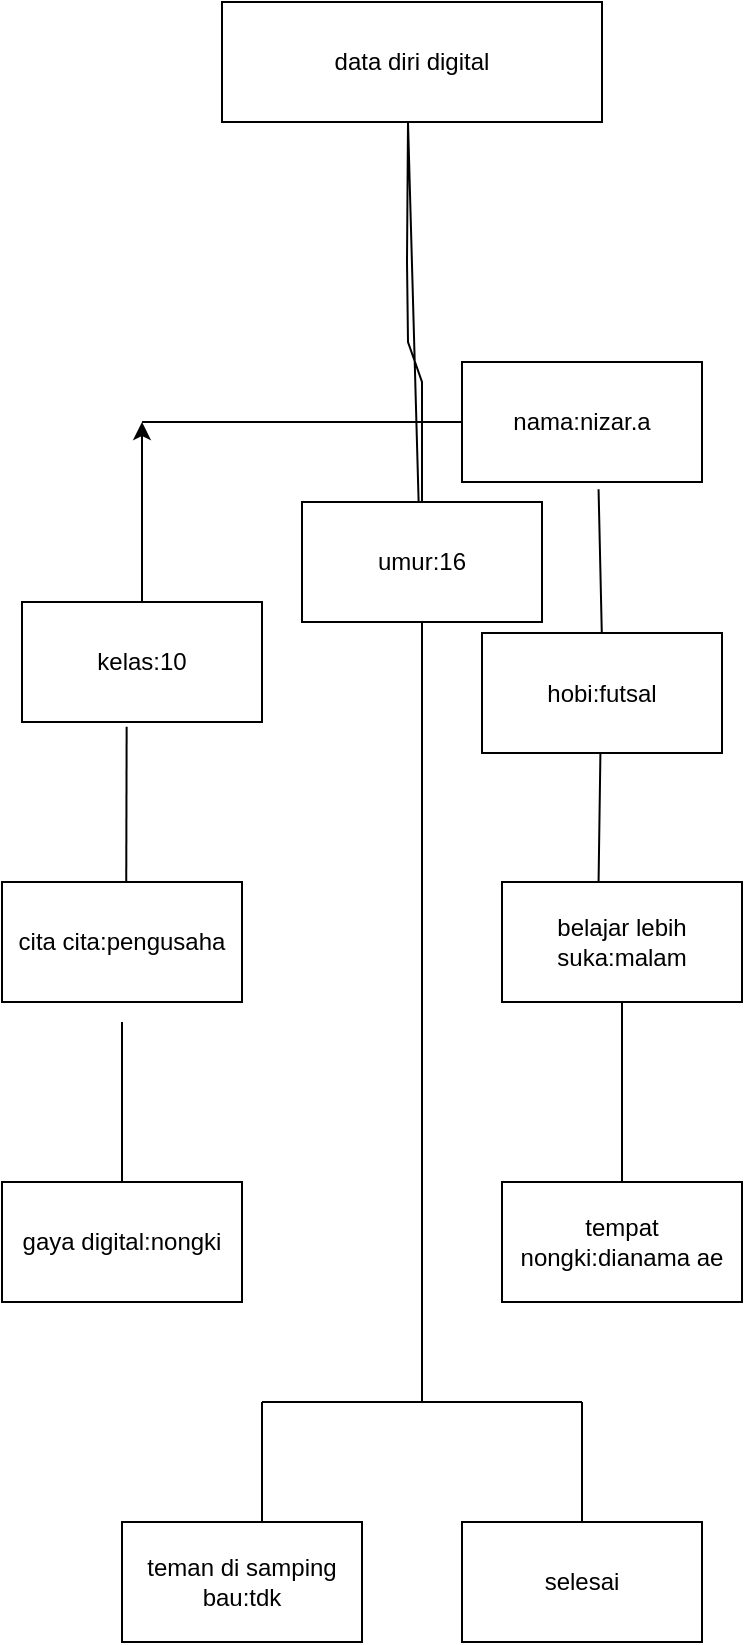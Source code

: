 <mxfile version="28.0.7" pages="2">
  <diagram name="Halaman-1" id="e0aKvuMQ2qiqTib229e1">
    <mxGraphModel dx="1025" dy="1586" grid="1" gridSize="10" guides="1" tooltips="1" connect="1" arrows="1" fold="1" page="1" pageScale="1" pageWidth="827" pageHeight="1169" math="0" shadow="0">
      <root>
        <mxCell id="0" />
        <mxCell id="1" parent="0" />
        <mxCell id="M7U0aeHh5VG94TePjW-i-2" value="data diri digital" style="rounded=0;whiteSpace=wrap;html=1;strokeColor=default;" parent="1" vertex="1">
          <mxGeometry x="330" y="-960" width="190" height="60" as="geometry" />
        </mxCell>
        <mxCell id="7PyiYFB4cAb-HCkh79iO-1" value="" style="endArrow=none;html=1;rounded=0;entryX=0.5;entryY=1;entryDx=0;entryDy=0;" edge="1" parent="1" target="7PyiYFB4cAb-HCkh79iO-7">
          <mxGeometry width="50" height="50" relative="1" as="geometry">
            <mxPoint x="430" y="-540" as="sourcePoint" />
            <mxPoint x="422.5" y="-900" as="targetPoint" />
            <Array as="points">
              <mxPoint x="430" y="-770" />
              <mxPoint x="423" y="-790" />
              <mxPoint x="422.5" y="-830" />
              <mxPoint x="423" y="-900" />
            </Array>
          </mxGeometry>
        </mxCell>
        <mxCell id="7PyiYFB4cAb-HCkh79iO-2" value="" style="endArrow=none;html=1;rounded=0;" edge="1" parent="1" target="7PyiYFB4cAb-HCkh79iO-3">
          <mxGeometry width="50" height="50" relative="1" as="geometry">
            <mxPoint x="290" y="-750" as="sourcePoint" />
            <mxPoint x="510" y="-750" as="targetPoint" />
            <Array as="points">
              <mxPoint x="470" y="-750" />
            </Array>
          </mxGeometry>
        </mxCell>
        <mxCell id="7PyiYFB4cAb-HCkh79iO-3" value="nama:nizar.a" style="rounded=0;whiteSpace=wrap;html=1;" vertex="1" parent="1">
          <mxGeometry x="450" y="-780" width="120" height="60" as="geometry" />
        </mxCell>
        <mxCell id="7PyiYFB4cAb-HCkh79iO-4" value="" style="endArrow=none;html=1;rounded=0;" edge="1" parent="1" target="7PyiYFB4cAb-HCkh79iO-5">
          <mxGeometry width="50" height="50" relative="1" as="geometry">
            <mxPoint x="290" y="-690" as="sourcePoint" />
            <mxPoint x="310" y="-750" as="targetPoint" />
            <Array as="points">
              <mxPoint x="290" y="-710" />
              <mxPoint x="290" y="-720" />
            </Array>
          </mxGeometry>
        </mxCell>
        <mxCell id="7PyiYFB4cAb-HCkh79iO-6" style="edgeStyle=orthogonalEdgeStyle;rounded=0;orthogonalLoop=1;jettySize=auto;html=1;" edge="1" parent="1" source="7PyiYFB4cAb-HCkh79iO-5">
          <mxGeometry relative="1" as="geometry">
            <mxPoint x="290" y="-750" as="targetPoint" />
            <Array as="points" />
          </mxGeometry>
        </mxCell>
        <mxCell id="7PyiYFB4cAb-HCkh79iO-5" value="kelas:10" style="rounded=0;whiteSpace=wrap;html=1;" vertex="1" parent="1">
          <mxGeometry x="230" y="-660" width="120" height="60" as="geometry" />
        </mxCell>
        <mxCell id="7PyiYFB4cAb-HCkh79iO-7" value="umur:16" style="rounded=0;whiteSpace=wrap;html=1;" vertex="1" parent="1">
          <mxGeometry x="370" y="-710" width="120" height="60" as="geometry" />
        </mxCell>
        <mxCell id="7PyiYFB4cAb-HCkh79iO-8" value="" style="endArrow=none;html=1;rounded=0;entryX=0.569;entryY=1.061;entryDx=0;entryDy=0;entryPerimeter=0;" edge="1" parent="1" target="7PyiYFB4cAb-HCkh79iO-3">
          <mxGeometry width="50" height="50" relative="1" as="geometry">
            <mxPoint x="518" y="-500" as="sourcePoint" />
            <mxPoint x="520" y="-710" as="targetPoint" />
            <Array as="points">
              <mxPoint x="520" y="-640" />
            </Array>
          </mxGeometry>
        </mxCell>
        <mxCell id="7PyiYFB4cAb-HCkh79iO-9" value="hobi:futsal" style="rounded=0;whiteSpace=wrap;html=1;" vertex="1" parent="1">
          <mxGeometry x="460" y="-644.5" width="120" height="60" as="geometry" />
        </mxCell>
        <mxCell id="7PyiYFB4cAb-HCkh79iO-10" value="" style="endArrow=none;html=1;rounded=0;entryX=0.436;entryY=1.039;entryDx=0;entryDy=0;entryPerimeter=0;" edge="1" parent="1" target="7PyiYFB4cAb-HCkh79iO-5">
          <mxGeometry width="50" height="50" relative="1" as="geometry">
            <mxPoint x="282" y="-470" as="sourcePoint" />
            <mxPoint x="440" y="-530" as="targetPoint" />
          </mxGeometry>
        </mxCell>
        <mxCell id="7PyiYFB4cAb-HCkh79iO-11" value="cita cita:pengusaha" style="rounded=0;whiteSpace=wrap;html=1;" vertex="1" parent="1">
          <mxGeometry x="220" y="-520" width="120" height="60" as="geometry" />
        </mxCell>
        <mxCell id="7PyiYFB4cAb-HCkh79iO-12" value="belajar lebih suka:malam" style="rounded=0;whiteSpace=wrap;html=1;" vertex="1" parent="1">
          <mxGeometry x="470" y="-520" width="120" height="60" as="geometry" />
        </mxCell>
        <mxCell id="7PyiYFB4cAb-HCkh79iO-13" value="" style="endArrow=none;html=1;rounded=0;" edge="1" parent="1">
          <mxGeometry width="50" height="50" relative="1" as="geometry">
            <mxPoint x="280" y="-370" as="sourcePoint" />
            <mxPoint x="280" y="-450" as="targetPoint" />
          </mxGeometry>
        </mxCell>
        <mxCell id="7PyiYFB4cAb-HCkh79iO-15" value="gaya digital:nongki" style="rounded=0;whiteSpace=wrap;html=1;" vertex="1" parent="1">
          <mxGeometry x="220" y="-370" width="120" height="60" as="geometry" />
        </mxCell>
        <mxCell id="7PyiYFB4cAb-HCkh79iO-16" value="" style="endArrow=none;html=1;rounded=0;entryX=0.5;entryY=1;entryDx=0;entryDy=0;" edge="1" parent="1" source="7PyiYFB4cAb-HCkh79iO-17" target="7PyiYFB4cAb-HCkh79iO-12">
          <mxGeometry width="50" height="50" relative="1" as="geometry">
            <mxPoint x="530" y="-320" as="sourcePoint" />
            <mxPoint x="440" y="-350" as="targetPoint" />
          </mxGeometry>
        </mxCell>
        <mxCell id="7PyiYFB4cAb-HCkh79iO-18" value="" style="endArrow=none;html=1;rounded=0;entryX=0.5;entryY=1;entryDx=0;entryDy=0;" edge="1" parent="1" target="7PyiYFB4cAb-HCkh79iO-17">
          <mxGeometry width="50" height="50" relative="1" as="geometry">
            <mxPoint x="530" y="-320" as="sourcePoint" />
            <mxPoint x="530" y="-460" as="targetPoint" />
          </mxGeometry>
        </mxCell>
        <mxCell id="7PyiYFB4cAb-HCkh79iO-17" value="tempat nongki:dianama ae" style="rounded=0;whiteSpace=wrap;html=1;" vertex="1" parent="1">
          <mxGeometry x="470" y="-370" width="120" height="60" as="geometry" />
        </mxCell>
        <mxCell id="7PyiYFB4cAb-HCkh79iO-19" value="" style="endArrow=none;html=1;rounded=0;" edge="1" parent="1">
          <mxGeometry width="50" height="50" relative="1" as="geometry">
            <mxPoint x="430" y="-260" as="sourcePoint" />
            <mxPoint x="430" y="-540" as="targetPoint" />
          </mxGeometry>
        </mxCell>
        <mxCell id="7PyiYFB4cAb-HCkh79iO-20" value="" style="endArrow=none;html=1;rounded=0;" edge="1" parent="1">
          <mxGeometry width="50" height="50" relative="1" as="geometry">
            <mxPoint x="350" y="-260" as="sourcePoint" />
            <mxPoint x="510" y="-260" as="targetPoint" />
            <Array as="points">
              <mxPoint x="430" y="-260" />
            </Array>
          </mxGeometry>
        </mxCell>
        <mxCell id="7PyiYFB4cAb-HCkh79iO-21" value="" style="endArrow=none;html=1;rounded=0;" edge="1" parent="1">
          <mxGeometry width="50" height="50" relative="1" as="geometry">
            <mxPoint x="350" y="-200" as="sourcePoint" />
            <mxPoint x="350" y="-260" as="targetPoint" />
          </mxGeometry>
        </mxCell>
        <mxCell id="7PyiYFB4cAb-HCkh79iO-22" value="" style="endArrow=none;html=1;rounded=0;" edge="1" parent="1">
          <mxGeometry width="50" height="50" relative="1" as="geometry">
            <mxPoint x="510" y="-200" as="sourcePoint" />
            <mxPoint x="510" y="-260" as="targetPoint" />
          </mxGeometry>
        </mxCell>
        <mxCell id="7PyiYFB4cAb-HCkh79iO-23" value="teman di samping bau:tdk" style="rounded=0;whiteSpace=wrap;html=1;" vertex="1" parent="1">
          <mxGeometry x="280" y="-200" width="120" height="60" as="geometry" />
        </mxCell>
        <mxCell id="7PyiYFB4cAb-HCkh79iO-24" value="selesai" style="rounded=0;whiteSpace=wrap;html=1;" vertex="1" parent="1">
          <mxGeometry x="450" y="-200" width="120" height="60" as="geometry" />
        </mxCell>
      </root>
    </mxGraphModel>
  </diagram>
  <diagram id="DL2nnt5E9e5y8UiqymF7" name="Halaman-2">
    <mxGraphModel dx="1025" dy="417" grid="1" gridSize="10" guides="1" tooltips="1" connect="1" arrows="1" fold="1" page="1" pageScale="1" pageWidth="827" pageHeight="1169" math="0" shadow="0">
      <root>
        <mxCell id="0" />
        <mxCell id="1" parent="0" />
      </root>
    </mxGraphModel>
  </diagram>
</mxfile>
